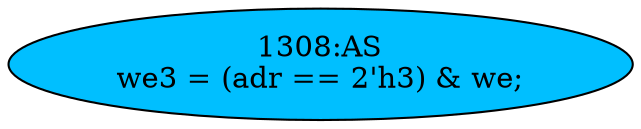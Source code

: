 strict digraph "" {
	node [label="\N"];
	"1308:AS"	 [ast="<pyverilog.vparser.ast.Assign object at 0x7f0a38ecf650>",
		def_var="['we3']",
		fillcolor=deepskyblue,
		label="1308:AS
we3 = (adr == 2'h3) & we;",
		statements="[]",
		style=filled,
		typ=Assign,
		use_var="['adr', 'we']"];
}
